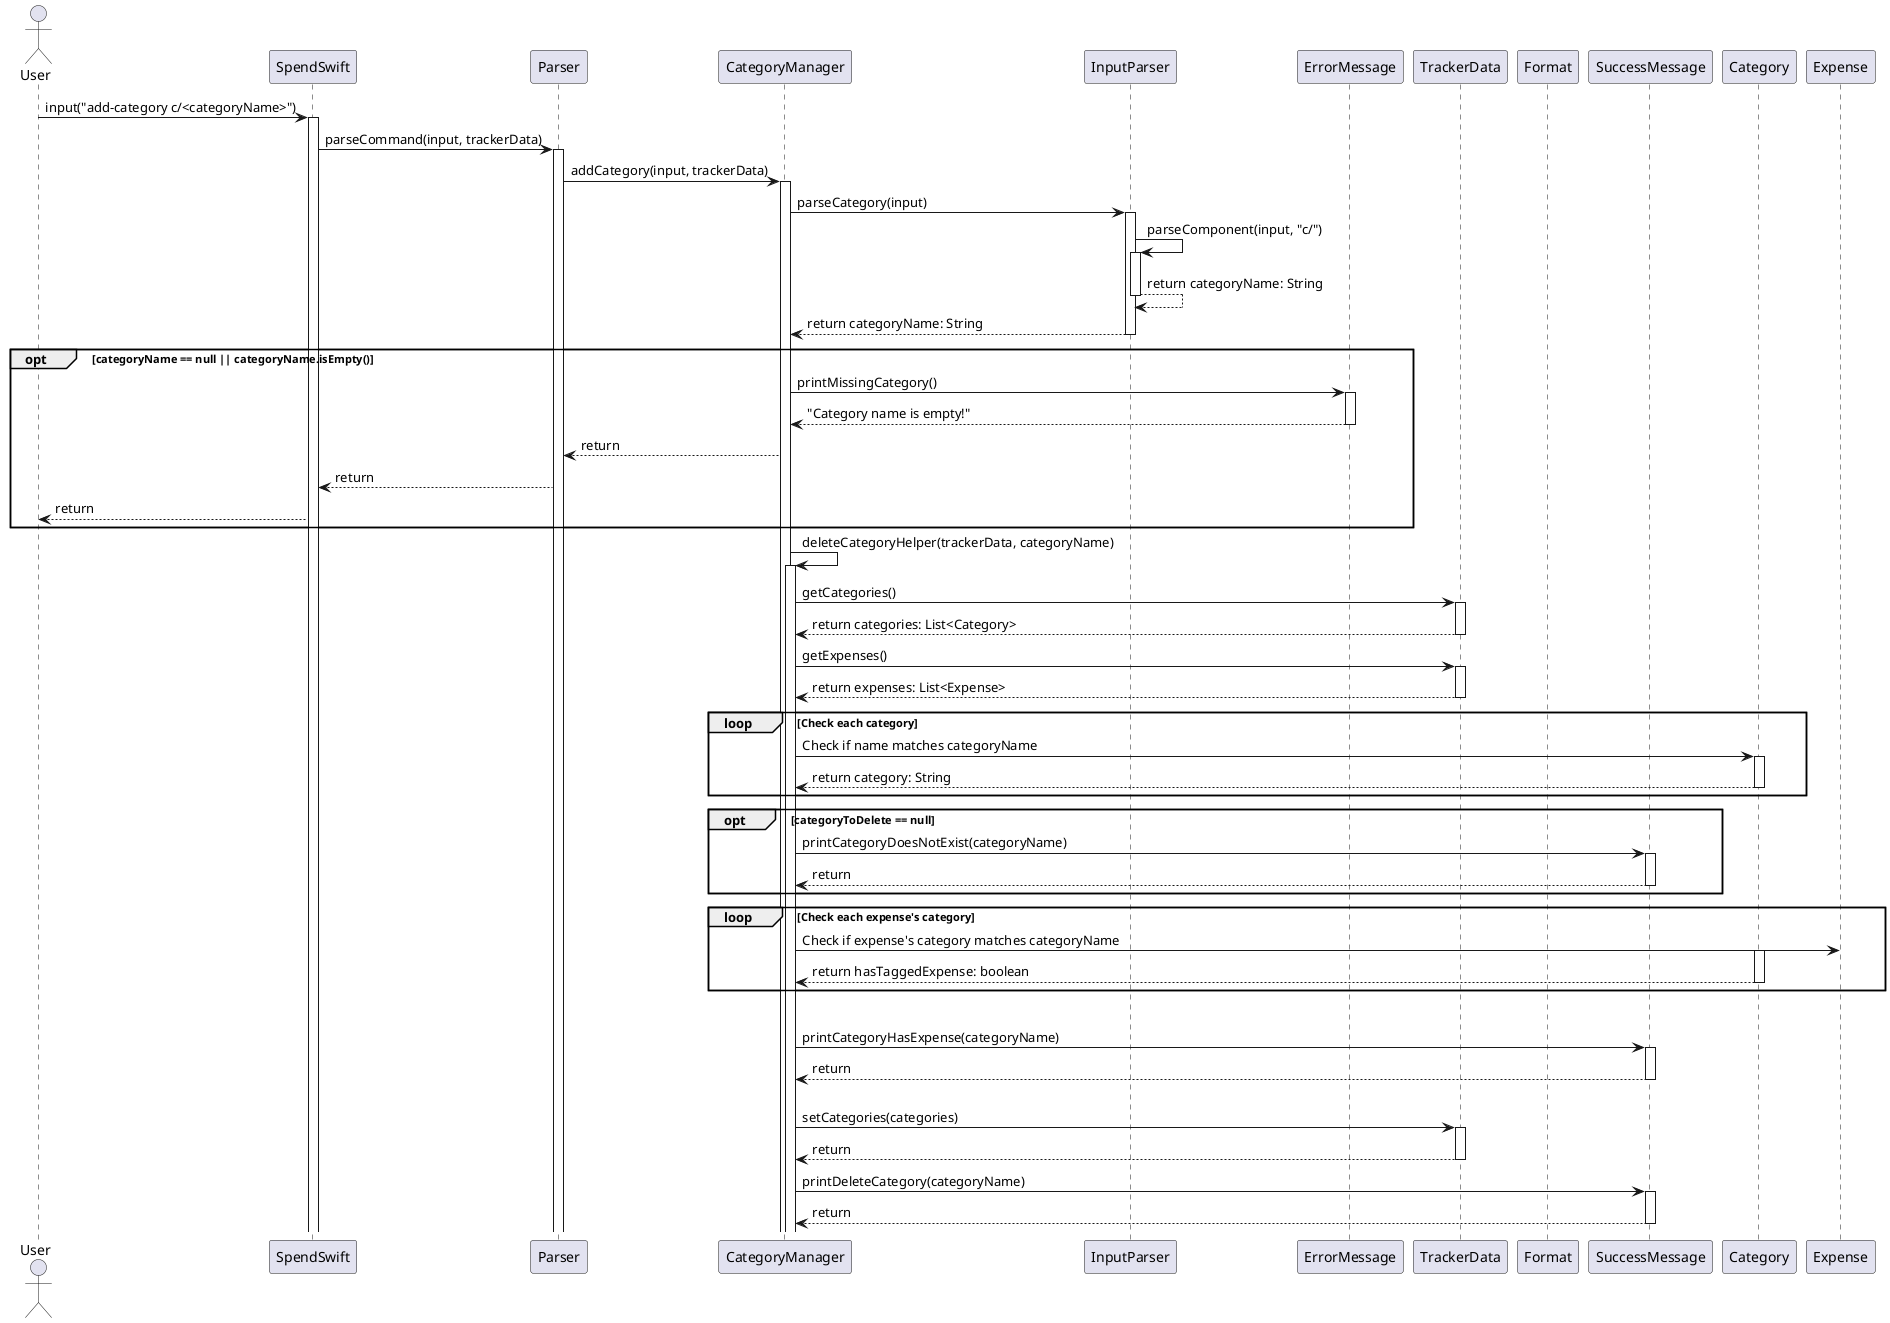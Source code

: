 @startuml

actor User
participant SpendSwift
participant Parser
participant CategoryManager
participant InputParser
participant ErrorMessage
participant TrackerData
participant Format
participant SuccessMessage
participant Category

User -> SpendSwift : input("add-category c/<categoryName>")
activate SpendSwift
SpendSwift -> Parser : parseCommand(input, trackerData)

activate Parser
Parser -> CategoryManager : addCategory(input, trackerData)

activate CategoryManager
CategoryManager -> InputParser : parseCategory(input)

activate InputParser
InputParser -> InputParser : parseComponent(input, "c/")

    activate InputParser
    InputParser --> InputParser : return categoryName: String
    deactivate InputParser

InputParser --> CategoryManager : return categoryName: String
deactivate InputParser

opt categoryName == null || categoryName.isEmpty()
    CategoryManager -> ErrorMessage : printMissingCategory()
    activate ErrorMessage
    ErrorMessage --> CategoryManager : "Category name is empty!"
    deactivate ErrorMessage
    CategoryManager --> Parser : return
    Parser --> SpendSwift : return
    SpendSwift --> User : return
end

CategoryManager -> CategoryManager : deleteCategoryHelper(trackerData, categoryName)
activate CategoryManager
CategoryManager -> TrackerData : getCategories()
activate TrackerData
TrackerData --> CategoryManager : return categories: List<Category>
deactivate TrackerData
CategoryManager -> TrackerData : getExpenses()
activate TrackerData
TrackerData --> CategoryManager : return expenses: List<Expense>
deactivate TrackerData

loop Check each category
    CategoryManager -> Category : Check if name matches categoryName
    activate Category
    Category --> CategoryManager : return category: String
    deactivate Category
end

opt categoryToDelete == null
CategoryManager -> SuccessMessage : printCategoryDoesNotExist(categoryName)
activate SuccessMessage
SuccessMessage --> CategoryManager : return
deactivate SuccessMessage
end

loop Check each expense's category
    CategoryManager -> Expense : Check if expense's category matches categoryName
    activate Category
    Category --> CategoryManager : return hasTaggedExpense: boolean
    deactivate Category
end

alt hasTaggedExpense
CategoryManager -> SuccessMessage : printCategoryHasExpense(categoryName)
activate SuccessMessage
SuccessMessage --> CategoryManager : return
deactivate SuccessMessage

else !hasTaggedExpense
CategoryManager -> TrackerData : setCategories(categories)
activate TrackerData
TrackerData --> CategoryManager : return
deactivate TrackerData
CategoryManager -> SuccessMessage : printDeleteCategory(categoryName)
activate SuccessMessage
SuccessMessage --> CategoryManager : return
deactivate SuccessMessage

@enduml